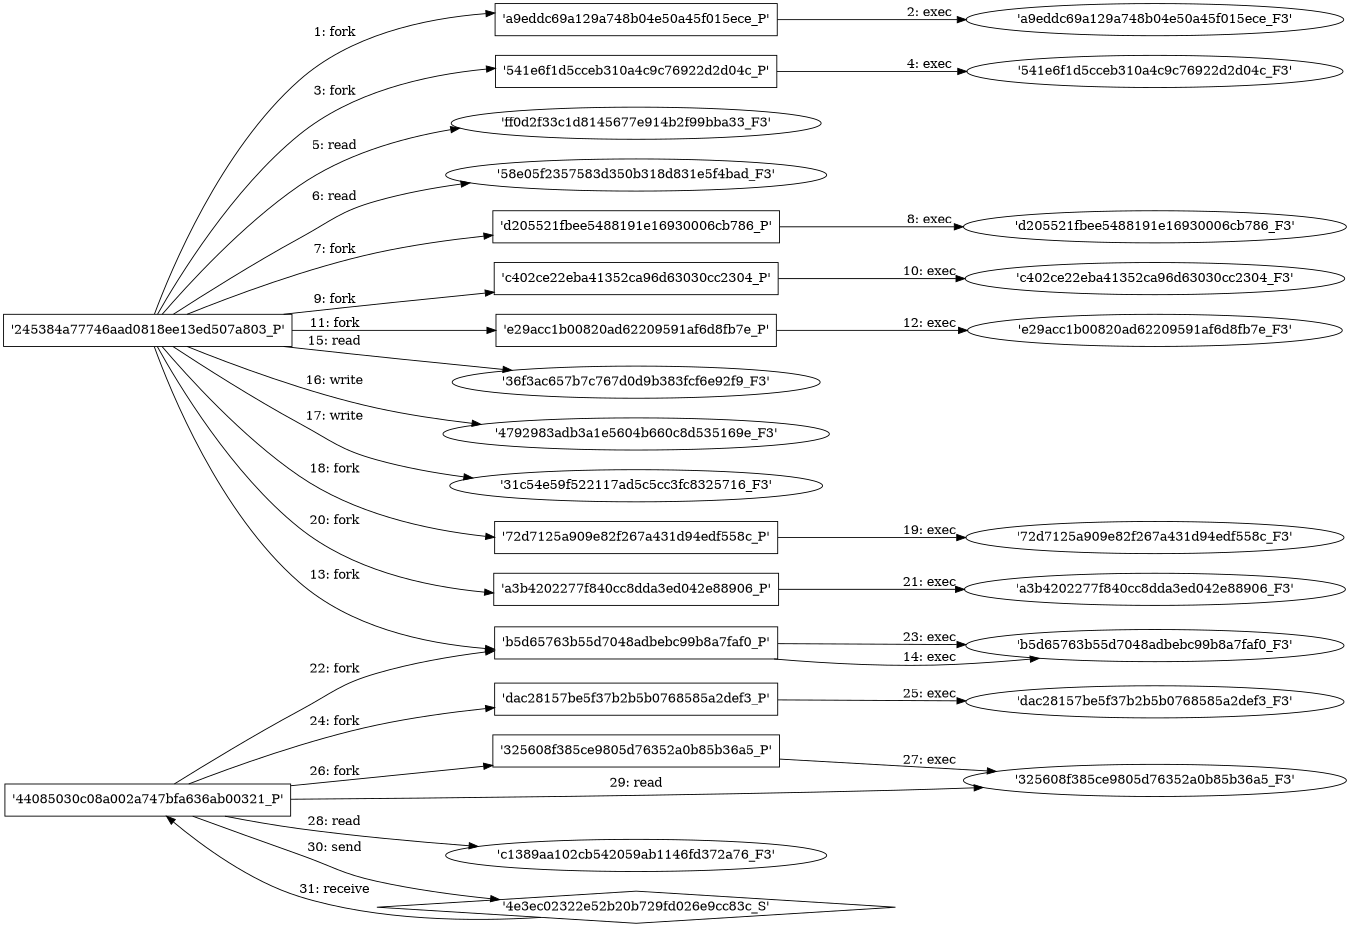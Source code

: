 digraph "D:\Learning\Paper\apt\基于CTI的攻击预警\Dataset\攻击图\ASGfromALLCTI\Attack Insights.dot" {
rankdir="LR"
size="9"
fixedsize="false"
splines="true"
nodesep=0.3
ranksep=0
fontsize=10
overlap="scalexy"
engine= "neato"
	"'245384a77746aad0818ee13ed507a803_P'" [node_type=Process shape=box]
	"'a9eddc69a129a748b04e50a45f015ece_P'" [node_type=Process shape=box]
	"'245384a77746aad0818ee13ed507a803_P'" -> "'a9eddc69a129a748b04e50a45f015ece_P'" [label="1: fork"]
	"'a9eddc69a129a748b04e50a45f015ece_P'" [node_type=Process shape=box]
	"'a9eddc69a129a748b04e50a45f015ece_F3'" [node_type=File shape=ellipse]
	"'a9eddc69a129a748b04e50a45f015ece_P'" -> "'a9eddc69a129a748b04e50a45f015ece_F3'" [label="2: exec"]
	"'245384a77746aad0818ee13ed507a803_P'" [node_type=Process shape=box]
	"'541e6f1d5cceb310a4c9c76922d2d04c_P'" [node_type=Process shape=box]
	"'245384a77746aad0818ee13ed507a803_P'" -> "'541e6f1d5cceb310a4c9c76922d2d04c_P'" [label="3: fork"]
	"'541e6f1d5cceb310a4c9c76922d2d04c_P'" [node_type=Process shape=box]
	"'541e6f1d5cceb310a4c9c76922d2d04c_F3'" [node_type=File shape=ellipse]
	"'541e6f1d5cceb310a4c9c76922d2d04c_P'" -> "'541e6f1d5cceb310a4c9c76922d2d04c_F3'" [label="4: exec"]
	"'ff0d2f33c1d8145677e914b2f99bba33_F3'" [node_type=file shape=ellipse]
	"'245384a77746aad0818ee13ed507a803_P'" [node_type=Process shape=box]
	"'245384a77746aad0818ee13ed507a803_P'" -> "'ff0d2f33c1d8145677e914b2f99bba33_F3'" [label="5: read"]
	"'58e05f2357583d350b318d831e5f4bad_F3'" [node_type=file shape=ellipse]
	"'245384a77746aad0818ee13ed507a803_P'" [node_type=Process shape=box]
	"'245384a77746aad0818ee13ed507a803_P'" -> "'58e05f2357583d350b318d831e5f4bad_F3'" [label="6: read"]
	"'245384a77746aad0818ee13ed507a803_P'" [node_type=Process shape=box]
	"'d205521fbee5488191e16930006cb786_P'" [node_type=Process shape=box]
	"'245384a77746aad0818ee13ed507a803_P'" -> "'d205521fbee5488191e16930006cb786_P'" [label="7: fork"]
	"'d205521fbee5488191e16930006cb786_P'" [node_type=Process shape=box]
	"'d205521fbee5488191e16930006cb786_F3'" [node_type=File shape=ellipse]
	"'d205521fbee5488191e16930006cb786_P'" -> "'d205521fbee5488191e16930006cb786_F3'" [label="8: exec"]
	"'245384a77746aad0818ee13ed507a803_P'" [node_type=Process shape=box]
	"'c402ce22eba41352ca96d63030cc2304_P'" [node_type=Process shape=box]
	"'245384a77746aad0818ee13ed507a803_P'" -> "'c402ce22eba41352ca96d63030cc2304_P'" [label="9: fork"]
	"'c402ce22eba41352ca96d63030cc2304_P'" [node_type=Process shape=box]
	"'c402ce22eba41352ca96d63030cc2304_F3'" [node_type=File shape=ellipse]
	"'c402ce22eba41352ca96d63030cc2304_P'" -> "'c402ce22eba41352ca96d63030cc2304_F3'" [label="10: exec"]
	"'245384a77746aad0818ee13ed507a803_P'" [node_type=Process shape=box]
	"'e29acc1b00820ad62209591af6d8fb7e_P'" [node_type=Process shape=box]
	"'245384a77746aad0818ee13ed507a803_P'" -> "'e29acc1b00820ad62209591af6d8fb7e_P'" [label="11: fork"]
	"'e29acc1b00820ad62209591af6d8fb7e_P'" [node_type=Process shape=box]
	"'e29acc1b00820ad62209591af6d8fb7e_F3'" [node_type=File shape=ellipse]
	"'e29acc1b00820ad62209591af6d8fb7e_P'" -> "'e29acc1b00820ad62209591af6d8fb7e_F3'" [label="12: exec"]
	"'245384a77746aad0818ee13ed507a803_P'" [node_type=Process shape=box]
	"'b5d65763b55d7048adbebc99b8a7faf0_P'" [node_type=Process shape=box]
	"'245384a77746aad0818ee13ed507a803_P'" -> "'b5d65763b55d7048adbebc99b8a7faf0_P'" [label="13: fork"]
	"'b5d65763b55d7048adbebc99b8a7faf0_P'" [node_type=Process shape=box]
	"'b5d65763b55d7048adbebc99b8a7faf0_F3'" [node_type=File shape=ellipse]
	"'b5d65763b55d7048adbebc99b8a7faf0_P'" -> "'b5d65763b55d7048adbebc99b8a7faf0_F3'" [label="14: exec"]
	"'36f3ac657b7c767d0d9b383fcf6e92f9_F3'" [node_type=file shape=ellipse]
	"'245384a77746aad0818ee13ed507a803_P'" [node_type=Process shape=box]
	"'245384a77746aad0818ee13ed507a803_P'" -> "'36f3ac657b7c767d0d9b383fcf6e92f9_F3'" [label="15: read"]
	"'4792983adb3a1e5604b660c8d535169e_F3'" [node_type=file shape=ellipse]
	"'245384a77746aad0818ee13ed507a803_P'" [node_type=Process shape=box]
	"'245384a77746aad0818ee13ed507a803_P'" -> "'4792983adb3a1e5604b660c8d535169e_F3'" [label="16: write"]
	"'31c54e59f522117ad5c5cc3fc8325716_F3'" [node_type=file shape=ellipse]
	"'245384a77746aad0818ee13ed507a803_P'" [node_type=Process shape=box]
	"'245384a77746aad0818ee13ed507a803_P'" -> "'31c54e59f522117ad5c5cc3fc8325716_F3'" [label="17: write"]
	"'245384a77746aad0818ee13ed507a803_P'" [node_type=Process shape=box]
	"'72d7125a909e82f267a431d94edf558c_P'" [node_type=Process shape=box]
	"'245384a77746aad0818ee13ed507a803_P'" -> "'72d7125a909e82f267a431d94edf558c_P'" [label="18: fork"]
	"'72d7125a909e82f267a431d94edf558c_P'" [node_type=Process shape=box]
	"'72d7125a909e82f267a431d94edf558c_F3'" [node_type=File shape=ellipse]
	"'72d7125a909e82f267a431d94edf558c_P'" -> "'72d7125a909e82f267a431d94edf558c_F3'" [label="19: exec"]
	"'245384a77746aad0818ee13ed507a803_P'" [node_type=Process shape=box]
	"'a3b4202277f840cc8dda3ed042e88906_P'" [node_type=Process shape=box]
	"'245384a77746aad0818ee13ed507a803_P'" -> "'a3b4202277f840cc8dda3ed042e88906_P'" [label="20: fork"]
	"'a3b4202277f840cc8dda3ed042e88906_P'" [node_type=Process shape=box]
	"'a3b4202277f840cc8dda3ed042e88906_F3'" [node_type=File shape=ellipse]
	"'a3b4202277f840cc8dda3ed042e88906_P'" -> "'a3b4202277f840cc8dda3ed042e88906_F3'" [label="21: exec"]
	"'44085030c08a002a747bfa636ab00321_P'" [node_type=Process shape=box]
	"'b5d65763b55d7048adbebc99b8a7faf0_P'" [node_type=Process shape=box]
	"'44085030c08a002a747bfa636ab00321_P'" -> "'b5d65763b55d7048adbebc99b8a7faf0_P'" [label="22: fork"]
	"'b5d65763b55d7048adbebc99b8a7faf0_P'" [node_type=Process shape=box]
	"'b5d65763b55d7048adbebc99b8a7faf0_F3'" [node_type=File shape=ellipse]
	"'b5d65763b55d7048adbebc99b8a7faf0_P'" -> "'b5d65763b55d7048adbebc99b8a7faf0_F3'" [label="23: exec"]
	"'44085030c08a002a747bfa636ab00321_P'" [node_type=Process shape=box]
	"'dac28157be5f37b2b5b0768585a2def3_P'" [node_type=Process shape=box]
	"'44085030c08a002a747bfa636ab00321_P'" -> "'dac28157be5f37b2b5b0768585a2def3_P'" [label="24: fork"]
	"'dac28157be5f37b2b5b0768585a2def3_P'" [node_type=Process shape=box]
	"'dac28157be5f37b2b5b0768585a2def3_F3'" [node_type=File shape=ellipse]
	"'dac28157be5f37b2b5b0768585a2def3_P'" -> "'dac28157be5f37b2b5b0768585a2def3_F3'" [label="25: exec"]
	"'44085030c08a002a747bfa636ab00321_P'" [node_type=Process shape=box]
	"'325608f385ce9805d76352a0b85b36a5_P'" [node_type=Process shape=box]
	"'44085030c08a002a747bfa636ab00321_P'" -> "'325608f385ce9805d76352a0b85b36a5_P'" [label="26: fork"]
	"'325608f385ce9805d76352a0b85b36a5_P'" [node_type=Process shape=box]
	"'325608f385ce9805d76352a0b85b36a5_F3'" [node_type=File shape=ellipse]
	"'325608f385ce9805d76352a0b85b36a5_P'" -> "'325608f385ce9805d76352a0b85b36a5_F3'" [label="27: exec"]
	"'c1389aa102cb542059ab1146fd372a76_F3'" [node_type=file shape=ellipse]
	"'44085030c08a002a747bfa636ab00321_P'" [node_type=Process shape=box]
	"'44085030c08a002a747bfa636ab00321_P'" -> "'c1389aa102cb542059ab1146fd372a76_F3'" [label="28: read"]
	"'325608f385ce9805d76352a0b85b36a5_F3'" [node_type=file shape=ellipse]
	"'44085030c08a002a747bfa636ab00321_P'" [node_type=Process shape=box]
	"'44085030c08a002a747bfa636ab00321_P'" -> "'325608f385ce9805d76352a0b85b36a5_F3'" [label="29: read"]
	"'4e3ec02322e52b20b729fd026e9cc83c_S'" [node_type=Socket shape=diamond]
	"'44085030c08a002a747bfa636ab00321_P'" [node_type=Process shape=box]
	"'44085030c08a002a747bfa636ab00321_P'" -> "'4e3ec02322e52b20b729fd026e9cc83c_S'" [label="30: send"]
	"'4e3ec02322e52b20b729fd026e9cc83c_S'" -> "'44085030c08a002a747bfa636ab00321_P'" [label="31: receive"]
}
